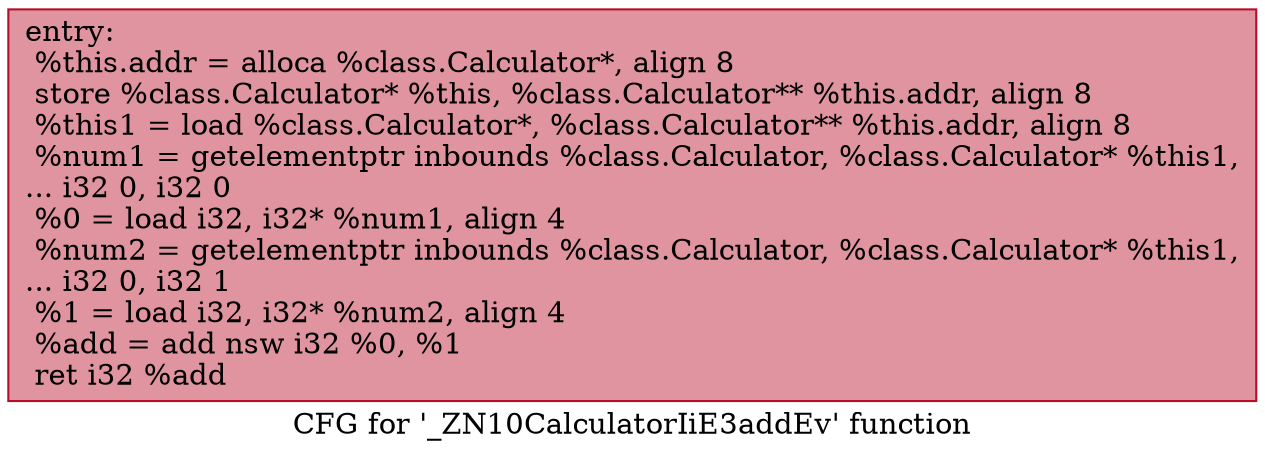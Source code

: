 digraph "CFG for '_ZN10CalculatorIiE3addEv' function" {
	label="CFG for '_ZN10CalculatorIiE3addEv' function";

	Node0x55d97c6d3720 [shape=record,color="#b70d28ff", style=filled, fillcolor="#b70d2870",label="{entry:\l  %this.addr = alloca %class.Calculator*, align 8\l  store %class.Calculator* %this, %class.Calculator** %this.addr, align 8\l  %this1 = load %class.Calculator*, %class.Calculator** %this.addr, align 8\l  %num1 = getelementptr inbounds %class.Calculator, %class.Calculator* %this1,\l... i32 0, i32 0\l  %0 = load i32, i32* %num1, align 4\l  %num2 = getelementptr inbounds %class.Calculator, %class.Calculator* %this1,\l... i32 0, i32 1\l  %1 = load i32, i32* %num2, align 4\l  %add = add nsw i32 %0, %1\l  ret i32 %add\l}"];
}
